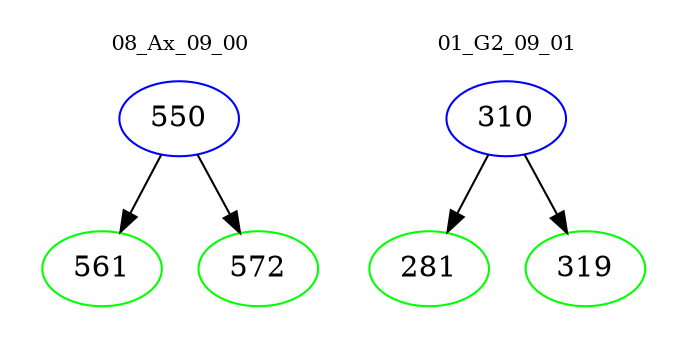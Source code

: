 digraph{
subgraph cluster_0 {
color = white
label = "08_Ax_09_00";
fontsize=10;
T0_550 [label="550", color="blue"]
T0_550 -> T0_561 [color="black"]
T0_561 [label="561", color="green"]
T0_550 -> T0_572 [color="black"]
T0_572 [label="572", color="green"]
}
subgraph cluster_1 {
color = white
label = "01_G2_09_01";
fontsize=10;
T1_310 [label="310", color="blue"]
T1_310 -> T1_281 [color="black"]
T1_281 [label="281", color="green"]
T1_310 -> T1_319 [color="black"]
T1_319 [label="319", color="green"]
}
}
